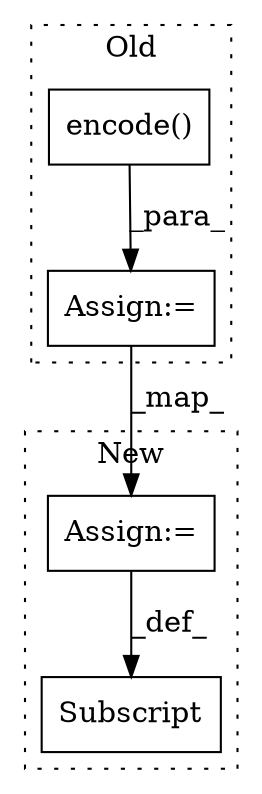 digraph G {
subgraph cluster0 {
1 [label="encode()" a="75" s="1389,1428" l="17,96" shape="box"];
4 [label="Assign:=" a="68" s="1759" l="3" shape="box"];
label = "Old";
style="dotted";
}
subgraph cluster1 {
2 [label="Subscript" a="63" s="2079,0" l="14,0" shape="box"];
3 [label="Assign:=" a="68" s="2093" l="3" shape="box"];
label = "New";
style="dotted";
}
1 -> 4 [label="_para_"];
3 -> 2 [label="_def_"];
4 -> 3 [label="_map_"];
}